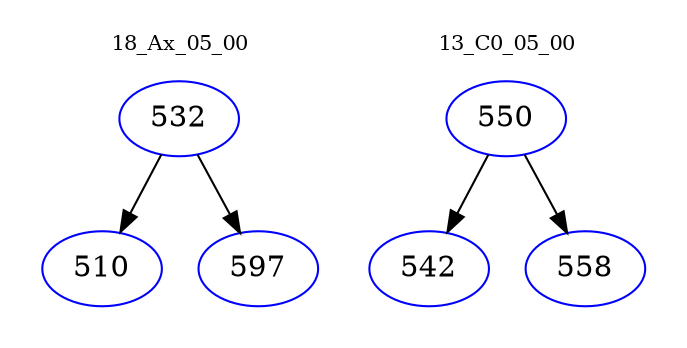 digraph{
subgraph cluster_0 {
color = white
label = "18_Ax_05_00";
fontsize=10;
T0_532 [label="532", color="blue"]
T0_532 -> T0_510 [color="black"]
T0_510 [label="510", color="blue"]
T0_532 -> T0_597 [color="black"]
T0_597 [label="597", color="blue"]
}
subgraph cluster_1 {
color = white
label = "13_C0_05_00";
fontsize=10;
T1_550 [label="550", color="blue"]
T1_550 -> T1_542 [color="black"]
T1_542 [label="542", color="blue"]
T1_550 -> T1_558 [color="black"]
T1_558 [label="558", color="blue"]
}
}
